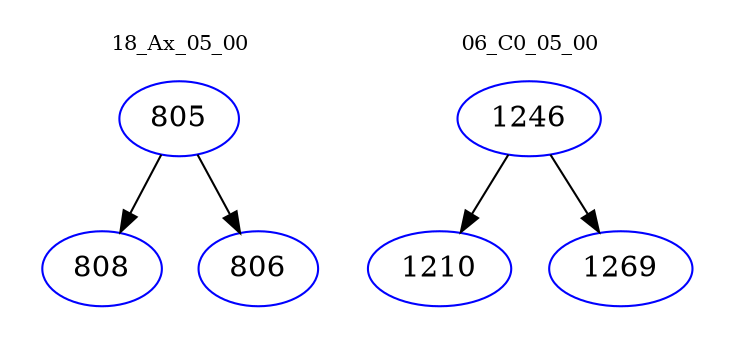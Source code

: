digraph{
subgraph cluster_0 {
color = white
label = "18_Ax_05_00";
fontsize=10;
T0_805 [label="805", color="blue"]
T0_805 -> T0_808 [color="black"]
T0_808 [label="808", color="blue"]
T0_805 -> T0_806 [color="black"]
T0_806 [label="806", color="blue"]
}
subgraph cluster_1 {
color = white
label = "06_C0_05_00";
fontsize=10;
T1_1246 [label="1246", color="blue"]
T1_1246 -> T1_1210 [color="black"]
T1_1210 [label="1210", color="blue"]
T1_1246 -> T1_1269 [color="black"]
T1_1269 [label="1269", color="blue"]
}
}
